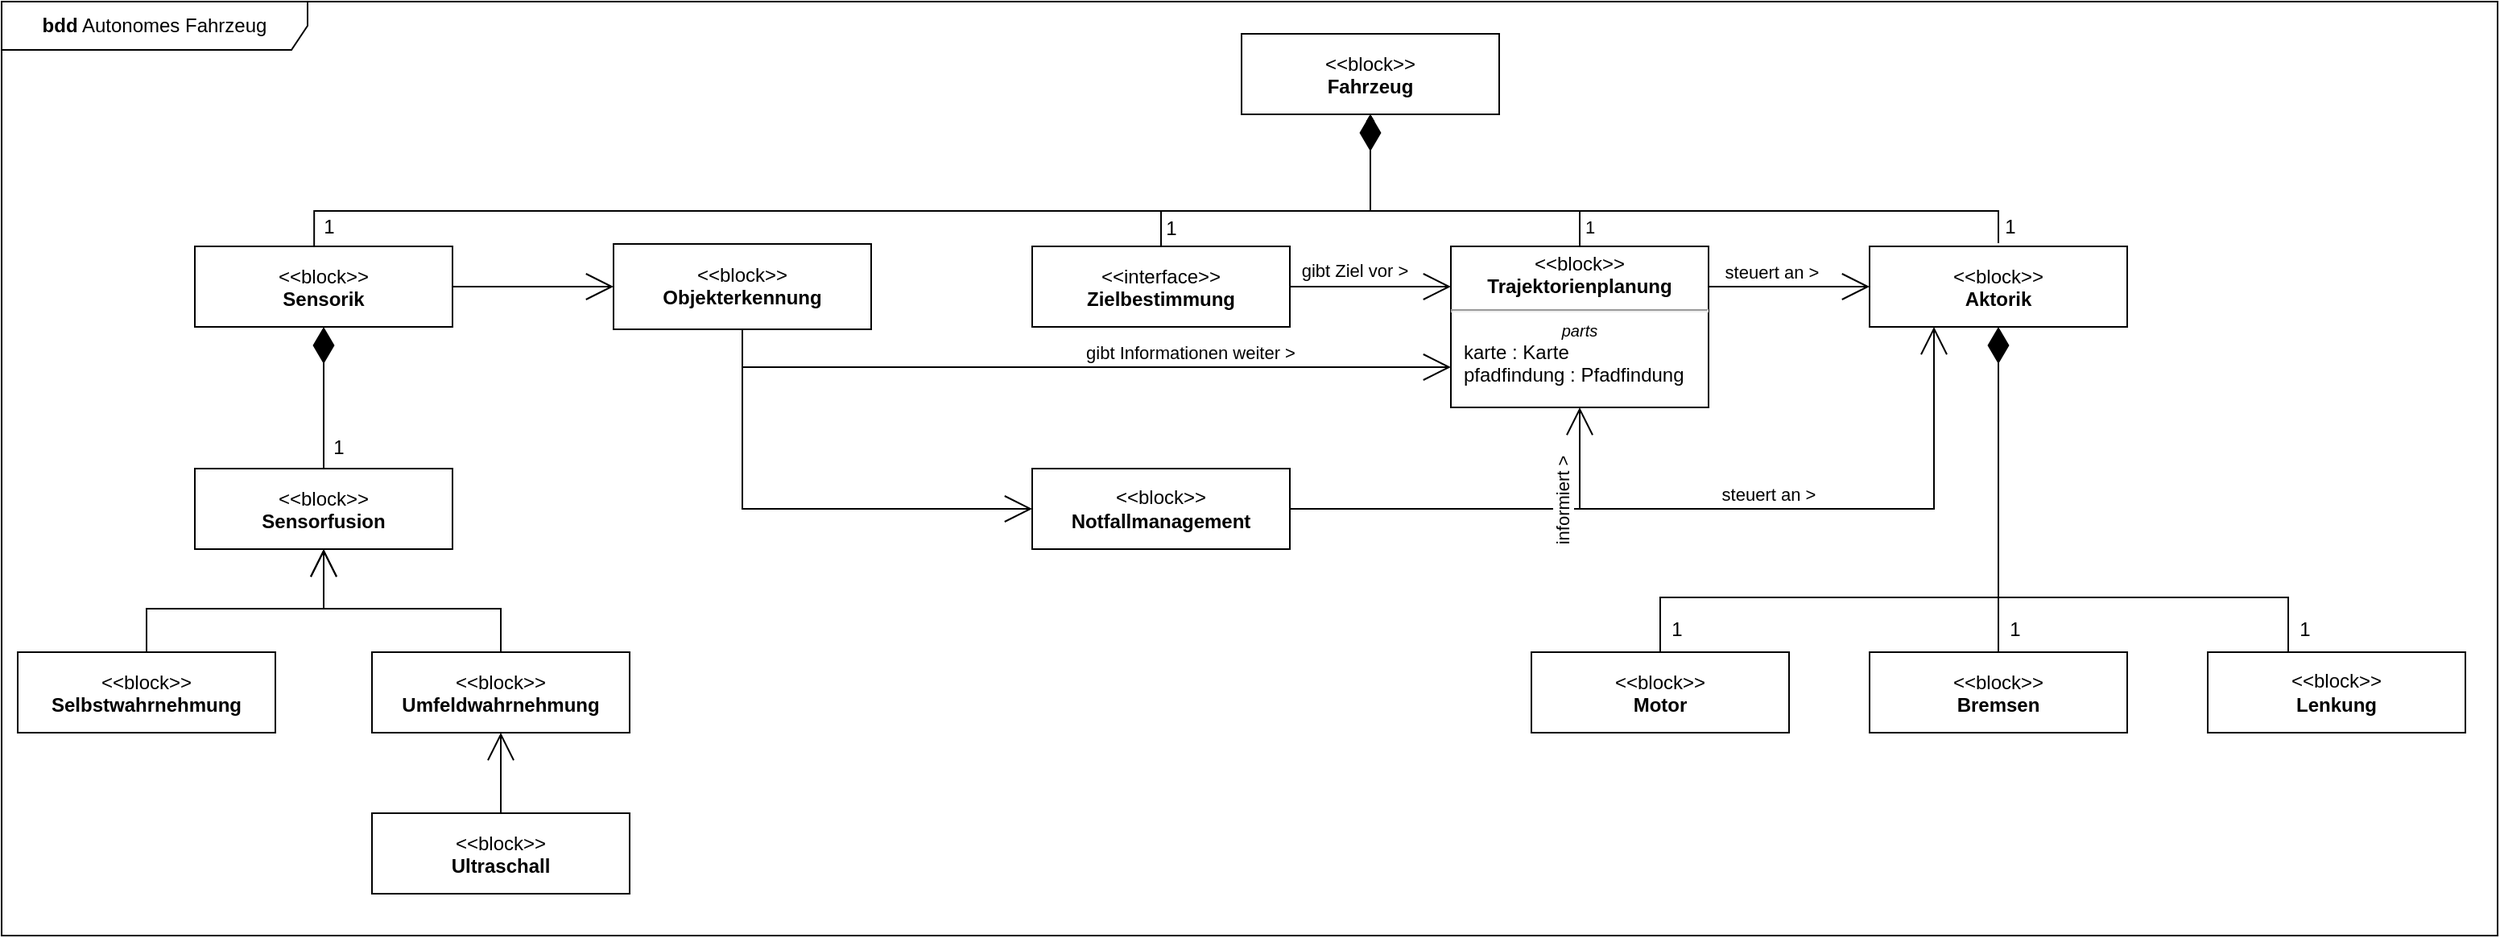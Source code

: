 <mxfile version="22.1.7" type="device">
  <diagram id="bMepcJKHhawCyAvMjVsu" name="v2">
    <mxGraphModel dx="2893" dy="1344" grid="1" gridSize="10" guides="1" tooltips="1" connect="1" arrows="1" fold="1" page="1" pageScale="1" pageWidth="850" pageHeight="1100" math="0" shadow="0">
      <root>
        <mxCell id="0" />
        <mxCell id="1" parent="0" />
        <mxCell id="LFQn_cGnjPwSd7bNtoK0-9" value="&lt;b&gt;bdd&lt;/b&gt; Autonomes Fahrzeug" style="shape=umlFrame;whiteSpace=wrap;html=1;width=190;height=30;" parent="1" vertex="1">
          <mxGeometry x="-370" y="110" width="1550" height="580" as="geometry" />
        </mxCell>
        <mxCell id="Zm8qPzBAqCsk-dZl7Xj3-1" value="&lt;p&gt;&amp;lt;&amp;lt;block&amp;gt;&amp;gt;&lt;br&gt;&lt;b&gt;Fahrzeug&lt;/b&gt;&lt;/p&gt;" style="shape=rect;html=1;overflow=fill;whiteSpace=wrap;align=center;" parent="1" vertex="1">
          <mxGeometry x="400" y="130" width="160" height="50" as="geometry" />
        </mxCell>
        <mxCell id="Zm8qPzBAqCsk-dZl7Xj3-3" style="rounded=0;orthogonalLoop=1;jettySize=auto;html=1;endArrow=diamondThin;endFill=1;edgeStyle=orthogonalEdgeStyle;" parent="1" source="Zm8qPzBAqCsk-dZl7Xj3-2" target="Zm8qPzBAqCsk-dZl7Xj3-1" edge="1">
          <mxGeometry relative="1" as="geometry">
            <Array as="points">
              <mxPoint x="350" y="240" />
              <mxPoint x="480" y="240" />
            </Array>
          </mxGeometry>
        </mxCell>
        <mxCell id="1GTojQmOkBtytQThQQ6F-6" value="1" style="edgeLabel;html=1;align=center;verticalAlign=middle;resizable=0;points=[];fontSize=12;" parent="Zm8qPzBAqCsk-dZl7Xj3-3" vertex="1" connectable="0">
          <mxGeometry x="-0.728" y="-2" relative="1" as="geometry">
            <mxPoint x="-1" y="9" as="offset" />
          </mxGeometry>
        </mxCell>
        <mxCell id="NjyWNN6ia4bI6-iRChKF-2" style="edgeStyle=none;rounded=0;orthogonalLoop=1;jettySize=auto;html=1;fontSize=12;endArrow=open;endFill=0;endSize=15;entryX=0;entryY=0.25;entryDx=0;entryDy=0;" parent="1" source="Zm8qPzBAqCsk-dZl7Xj3-2" target="UTLYcuNYVbVXNQSuwztS-1" edge="1">
          <mxGeometry relative="1" as="geometry">
            <mxPoint x="530" y="297.385" as="targetPoint" />
          </mxGeometry>
        </mxCell>
        <mxCell id="LFQn_cGnjPwSd7bNtoK0-6" value="gibt Ziel vor &amp;gt;" style="edgeLabel;html=1;align=center;verticalAlign=middle;resizable=0;points=[];" parent="NjyWNN6ia4bI6-iRChKF-2" vertex="1" connectable="0">
          <mxGeometry x="-0.372" y="1" relative="1" as="geometry">
            <mxPoint x="8" y="-9" as="offset" />
          </mxGeometry>
        </mxCell>
        <mxCell id="Zm8qPzBAqCsk-dZl7Xj3-2" value="&lt;p&gt;&amp;lt;&amp;lt;interface&amp;gt;&amp;gt;&lt;br&gt;&lt;b&gt;Zielbestimmung&lt;/b&gt;&lt;/p&gt;" style="shape=rect;html=1;overflow=fill;whiteSpace=wrap;align=center;" parent="1" vertex="1">
          <mxGeometry x="270" y="262" width="160" height="50" as="geometry" />
        </mxCell>
        <mxCell id="Zm8qPzBAqCsk-dZl7Xj3-9" style="rounded=0;orthogonalLoop=1;jettySize=auto;html=1;endArrow=diamondThin;endFill=1;edgeStyle=orthogonalEdgeStyle;" parent="1" edge="1">
          <mxGeometry relative="1" as="geometry">
            <mxPoint x="480" y="180" as="targetPoint" />
            <Array as="points">
              <mxPoint x="870" y="240" />
              <mxPoint x="480" y="240" />
              <mxPoint x="480" y="180" />
            </Array>
            <mxPoint x="870" y="260" as="sourcePoint" />
          </mxGeometry>
        </mxCell>
        <mxCell id="1GTojQmOkBtytQThQQ6F-21" value="1" style="edgeLabel;html=1;align=center;verticalAlign=middle;resizable=0;points=[];fontSize=12;" parent="Zm8qPzBAqCsk-dZl7Xj3-9" vertex="1" connectable="0">
          <mxGeometry x="-0.592" y="-2" relative="1" as="geometry">
            <mxPoint x="83" y="12" as="offset" />
          </mxGeometry>
        </mxCell>
        <mxCell id="Zm8qPzBAqCsk-dZl7Xj3-8" value="&lt;p&gt;&amp;lt;&amp;lt;block&amp;gt;&amp;gt;&lt;br&gt;&lt;b&gt;Aktorik&lt;/b&gt;&lt;/p&gt;" style="shape=rect;html=1;overflow=fill;whiteSpace=wrap;align=center;" parent="1" vertex="1">
          <mxGeometry x="790" y="262" width="160" height="50" as="geometry" />
        </mxCell>
        <mxCell id="08M3wbv0rIumxlSWQaVI-6" style="edgeStyle=orthogonalEdgeStyle;rounded=0;orthogonalLoop=1;jettySize=auto;html=1;fontSize=12;endArrow=diamondThin;endFill=1;endSize=20;exitX=0.5;exitY=0;exitDx=0;exitDy=0;entryX=0.5;entryY=1;entryDx=0;entryDy=0;" parent="1" source="knIbzx99Wc7WDSpbyYq4-28" target="Zm8qPzBAqCsk-dZl7Xj3-8" edge="1">
          <mxGeometry relative="1" as="geometry">
            <mxPoint x="920" y="340" as="targetPoint" />
            <Array as="points">
              <mxPoint x="1050" y="514" />
              <mxPoint x="1050" y="480" />
              <mxPoint x="870" y="480" />
            </Array>
            <mxPoint x="1050" y="510" as="sourcePoint" />
          </mxGeometry>
        </mxCell>
        <mxCell id="1GTojQmOkBtytQThQQ6F-19" value="1" style="edgeLabel;html=1;align=center;verticalAlign=middle;resizable=0;points=[];fontSize=12;" parent="08M3wbv0rIumxlSWQaVI-6" vertex="1" connectable="0">
          <mxGeometry x="-0.687" y="-2" relative="1" as="geometry">
            <mxPoint x="10" y="22" as="offset" />
          </mxGeometry>
        </mxCell>
        <mxCell id="knIbzx99Wc7WDSpbyYq4-42" value="1" style="edgeLabel;html=1;align=center;verticalAlign=middle;resizable=0;points=[];fontSize=12;" vertex="1" connectable="0" parent="08M3wbv0rIumxlSWQaVI-6">
          <mxGeometry x="-0.687" y="-2" relative="1" as="geometry">
            <mxPoint x="-170" y="22" as="offset" />
          </mxGeometry>
        </mxCell>
        <mxCell id="knIbzx99Wc7WDSpbyYq4-43" value="1" style="edgeLabel;html=1;align=center;verticalAlign=middle;resizable=0;points=[];fontSize=12;" vertex="1" connectable="0" parent="08M3wbv0rIumxlSWQaVI-6">
          <mxGeometry x="-0.687" y="-2" relative="1" as="geometry">
            <mxPoint x="-380" y="22" as="offset" />
          </mxGeometry>
        </mxCell>
        <mxCell id="08M3wbv0rIumxlSWQaVI-8" style="edgeStyle=orthogonalEdgeStyle;rounded=0;orthogonalLoop=1;jettySize=auto;html=1;fontSize=12;endArrow=diamondThin;endFill=1;exitX=0.463;exitY=0.02;exitDx=0;exitDy=0;exitPerimeter=0;" parent="1" source="08M3wbv0rIumxlSWQaVI-7" target="Zm8qPzBAqCsk-dZl7Xj3-1" edge="1">
          <mxGeometry relative="1" as="geometry">
            <Array as="points">
              <mxPoint x="-176" y="240" />
              <mxPoint x="480" y="240" />
            </Array>
          </mxGeometry>
        </mxCell>
        <mxCell id="1GTojQmOkBtytQThQQ6F-9" value="1" style="edgeLabel;html=1;align=center;verticalAlign=middle;resizable=0;points=[];fontSize=12;" parent="08M3wbv0rIumxlSWQaVI-8" vertex="1" connectable="0">
          <mxGeometry x="-0.852" y="2" relative="1" as="geometry">
            <mxPoint x="-23" y="12" as="offset" />
          </mxGeometry>
        </mxCell>
        <mxCell id="knIbzx99Wc7WDSpbyYq4-35" value="1" style="edgeLabel;html=1;align=center;verticalAlign=middle;resizable=0;points=[];fontSize=12;" vertex="1" connectable="0" parent="08M3wbv0rIumxlSWQaVI-8">
          <mxGeometry x="-0.852" y="2" relative="1" as="geometry">
            <mxPoint x="-17" y="149" as="offset" />
          </mxGeometry>
        </mxCell>
        <mxCell id="NjyWNN6ia4bI6-iRChKF-1" style="edgeStyle=orthogonalEdgeStyle;rounded=0;orthogonalLoop=1;jettySize=auto;html=1;fontSize=12;endArrow=open;endFill=0;endSize=15;exitX=0.5;exitY=1;exitDx=0;exitDy=0;entryX=0;entryY=0.75;entryDx=0;entryDy=0;" parent="1" source="knIbzx99Wc7WDSpbyYq4-1" target="UTLYcuNYVbVXNQSuwztS-1" edge="1">
          <mxGeometry relative="1" as="geometry">
            <Array as="points">
              <mxPoint x="90" y="337" />
            </Array>
            <mxPoint x="360" y="400" as="targetPoint" />
          </mxGeometry>
        </mxCell>
        <mxCell id="LFQn_cGnjPwSd7bNtoK0-5" value="gibt Informationen weiter &amp;gt;" style="edgeLabel;html=1;align=center;verticalAlign=middle;resizable=0;points=[];" parent="NjyWNN6ia4bI6-iRChKF-1" vertex="1" connectable="0">
          <mxGeometry x="-0.103" y="1" relative="1" as="geometry">
            <mxPoint x="93" y="-8" as="offset" />
          </mxGeometry>
        </mxCell>
        <mxCell id="knIbzx99Wc7WDSpbyYq4-31" style="edgeStyle=none;curved=1;rounded=0;orthogonalLoop=1;jettySize=auto;html=1;exitX=1;exitY=0.5;exitDx=0;exitDy=0;entryX=0;entryY=0.5;entryDx=0;entryDy=0;fontSize=12;startSize=8;endSize=15;endArrow=open;endFill=0;" edge="1" parent="1" source="08M3wbv0rIumxlSWQaVI-7" target="knIbzx99Wc7WDSpbyYq4-1">
          <mxGeometry relative="1" as="geometry" />
        </mxCell>
        <mxCell id="08M3wbv0rIumxlSWQaVI-7" value="&lt;p&gt;&amp;lt;&amp;lt;block&amp;gt;&amp;gt;&lt;br&gt;&lt;b&gt;Sensorik&lt;/b&gt;&lt;/p&gt;" style="shape=rect;html=1;overflow=fill;whiteSpace=wrap;align=center;" parent="1" vertex="1">
          <mxGeometry x="-250" y="262" width="160" height="50" as="geometry" />
        </mxCell>
        <mxCell id="knIbzx99Wc7WDSpbyYq4-37" style="edgeStyle=orthogonalEdgeStyle;rounded=0;orthogonalLoop=1;jettySize=auto;html=1;exitX=0.5;exitY=0;exitDx=0;exitDy=0;entryX=0.5;entryY=1;entryDx=0;entryDy=0;fontSize=12;startSize=8;endSize=15;endArrow=open;endFill=0;" edge="1" parent="1" source="wdIta4NnHqfIIrwVRnbo-1" target="knIbzx99Wc7WDSpbyYq4-7">
          <mxGeometry relative="1" as="geometry" />
        </mxCell>
        <mxCell id="wdIta4NnHqfIIrwVRnbo-1" value="&lt;p&gt;&amp;lt;&amp;lt;block&amp;gt;&amp;gt;&lt;br&gt;&lt;b&gt;Selbstwahrnehmung&lt;/b&gt;&lt;/p&gt;&lt;p&gt;&lt;b&gt;{abstract}&lt;/b&gt;&lt;/p&gt;" style="shape=rect;html=1;overflow=fill;whiteSpace=wrap;align=center;" parent="1" vertex="1">
          <mxGeometry x="-360" y="514" width="160" height="50" as="geometry" />
        </mxCell>
        <mxCell id="knIbzx99Wc7WDSpbyYq4-38" style="edgeStyle=orthogonalEdgeStyle;rounded=0;orthogonalLoop=1;jettySize=auto;html=1;exitX=0.5;exitY=0;exitDx=0;exitDy=0;entryX=0.5;entryY=1;entryDx=0;entryDy=0;fontSize=12;startSize=8;endSize=15;endArrow=open;endFill=0;" edge="1" parent="1" source="wdIta4NnHqfIIrwVRnbo-3" target="knIbzx99Wc7WDSpbyYq4-7">
          <mxGeometry relative="1" as="geometry" />
        </mxCell>
        <mxCell id="wdIta4NnHqfIIrwVRnbo-3" value="&lt;p&gt;&amp;lt;&amp;lt;block&amp;gt;&amp;gt;&lt;br&gt;&lt;b&gt;Umfeldwahrnehmung&lt;/b&gt;&lt;/p&gt;" style="shape=rect;html=1;overflow=fill;whiteSpace=wrap;align=center;" parent="1" vertex="1">
          <mxGeometry x="-140" y="514" width="160" height="50" as="geometry" />
        </mxCell>
        <mxCell id="wdIta4NnHqfIIrwVRnbo-7" style="edgeStyle=orthogonalEdgeStyle;rounded=0;orthogonalLoop=1;jettySize=auto;html=1;fontSize=12;endArrow=diamondThin;endFill=1;strokeWidth=1;endSize=20;" parent="1" target="Zm8qPzBAqCsk-dZl7Xj3-1" edge="1">
          <mxGeometry relative="1" as="geometry">
            <Array as="points">
              <mxPoint x="610" y="240" />
              <mxPoint x="480" y="240" />
            </Array>
            <mxPoint x="610" y="290" as="sourcePoint" />
          </mxGeometry>
        </mxCell>
        <mxCell id="LFQn_cGnjPwSd7bNtoK0-4" value="1" style="edgeLabel;html=1;align=center;verticalAlign=middle;resizable=0;points=[];" parent="wdIta4NnHqfIIrwVRnbo-7" vertex="1" connectable="0">
          <mxGeometry x="-0.907" y="-1" relative="1" as="geometry">
            <mxPoint x="5" y="-29" as="offset" />
          </mxGeometry>
        </mxCell>
        <mxCell id="NjyWNN6ia4bI6-iRChKF-3" style="edgeStyle=none;rounded=0;orthogonalLoop=1;jettySize=auto;html=1;fontSize=12;endArrow=open;endFill=0;endSize=15;exitX=1;exitY=0.25;exitDx=0;exitDy=0;" parent="1" source="UTLYcuNYVbVXNQSuwztS-1" target="Zm8qPzBAqCsk-dZl7Xj3-8" edge="1">
          <mxGeometry relative="1" as="geometry">
            <mxPoint x="690" y="297.385" as="sourcePoint" />
          </mxGeometry>
        </mxCell>
        <mxCell id="LFQn_cGnjPwSd7bNtoK0-7" value="&lt;div&gt;steuert an &amp;gt;&lt;/div&gt;" style="edgeLabel;html=1;align=center;verticalAlign=middle;resizable=0;points=[];" parent="NjyWNN6ia4bI6-iRChKF-3" vertex="1" connectable="0">
          <mxGeometry x="-0.22" y="3" relative="1" as="geometry">
            <mxPoint y="-6" as="offset" />
          </mxGeometry>
        </mxCell>
        <mxCell id="knIbzx99Wc7WDSpbyYq4-36" style="edgeStyle=none;curved=1;rounded=0;orthogonalLoop=1;jettySize=auto;html=1;exitX=0.5;exitY=0;exitDx=0;exitDy=0;entryX=0.5;entryY=1;entryDx=0;entryDy=0;fontSize=12;startSize=8;endSize=15;endArrow=open;endFill=0;" edge="1" parent="1" source="9sRraDoRZEGnV6zQzjau-1" target="wdIta4NnHqfIIrwVRnbo-3">
          <mxGeometry relative="1" as="geometry" />
        </mxCell>
        <mxCell id="9sRraDoRZEGnV6zQzjau-1" value="&lt;p&gt;&amp;lt;&amp;lt;block&amp;gt;&amp;gt;&lt;br&gt;&lt;b&gt;Ultraschall&lt;/b&gt;&lt;/p&gt;" style="shape=rect;html=1;overflow=fill;whiteSpace=wrap;align=center;" parent="1" vertex="1">
          <mxGeometry x="-140" y="614" width="160" height="50" as="geometry" />
        </mxCell>
        <mxCell id="9sRraDoRZEGnV6zQzjau-6" style="edgeStyle=orthogonalEdgeStyle;rounded=0;orthogonalLoop=1;jettySize=auto;html=1;endArrow=open;endFill=0;endSize=15;strokeWidth=1;exitX=1;exitY=0.5;exitDx=0;exitDy=0;" parent="1" source="9sRraDoRZEGnV6zQzjau-3" edge="1">
          <mxGeometry relative="1" as="geometry">
            <Array as="points">
              <mxPoint x="830" y="425" />
            </Array>
            <mxPoint x="830" y="312" as="targetPoint" />
          </mxGeometry>
        </mxCell>
        <mxCell id="9sRraDoRZEGnV6zQzjau-11" value="steuert an &amp;gt;" style="edgeLabel;html=1;align=center;verticalAlign=middle;resizable=0;points=[];" parent="9sRraDoRZEGnV6zQzjau-6" vertex="1" connectable="0">
          <mxGeometry x="0.156" y="4" relative="1" as="geometry">
            <mxPoint y="-5" as="offset" />
          </mxGeometry>
        </mxCell>
        <mxCell id="9sRraDoRZEGnV6zQzjau-7" style="edgeStyle=orthogonalEdgeStyle;rounded=0;orthogonalLoop=1;jettySize=auto;html=1;endArrow=open;endFill=0;endSize=15;strokeWidth=1;entryX=0.5;entryY=1;entryDx=0;entryDy=0;exitX=1;exitY=0.5;exitDx=0;exitDy=0;" parent="1" source="9sRraDoRZEGnV6zQzjau-3" target="UTLYcuNYVbVXNQSuwztS-1" edge="1">
          <mxGeometry relative="1" as="geometry">
            <Array as="points">
              <mxPoint x="610" y="425" />
            </Array>
            <mxPoint x="610" y="370" as="targetPoint" />
            <mxPoint x="570" y="640" as="sourcePoint" />
          </mxGeometry>
        </mxCell>
        <mxCell id="9sRraDoRZEGnV6zQzjau-10" value="informiert &amp;gt;" style="edgeLabel;html=1;align=center;verticalAlign=middle;resizable=0;points=[];rotation=-90;" parent="9sRraDoRZEGnV6zQzjau-7" vertex="1" connectable="0">
          <mxGeometry x="0.522" y="-2" relative="1" as="geometry">
            <mxPoint x="-13" as="offset" />
          </mxGeometry>
        </mxCell>
        <mxCell id="9sRraDoRZEGnV6zQzjau-3" value="&amp;lt;&amp;lt;block&amp;gt;&amp;gt;&lt;br&gt;&lt;b&gt;Notfallmanagement&lt;/b&gt;" style="rounded=0;whiteSpace=wrap;html=1;" parent="1" vertex="1">
          <mxGeometry x="270" y="400" width="160" height="50" as="geometry" />
        </mxCell>
        <mxCell id="UTLYcuNYVbVXNQSuwztS-1" value="&lt;p style=&quot;margin:0px;margin-top:4px;text-align:center;&quot;&gt;&amp;lt;&amp;lt;block&amp;gt;&amp;gt;&lt;br&gt;&lt;b&gt;Trajektorienplanung&lt;/b&gt;&lt;br&gt;&lt;/p&gt;&lt;hr&gt;&lt;p style=&quot;font-size:10px;margin:0px;text-align:center;&quot;&gt;&lt;i&gt;parts&lt;/i&gt;&lt;/p&gt;&lt;p style=&quot;margin:0px;margin-left:8px;text-align:left;&quot;&gt;karte : Karte&lt;/p&gt;&lt;p style=&quot;margin:0px;margin-left:8px;text-align:left;&quot;&gt;pfadfindung : Pfadfindung&lt;/p&gt;" style="shape=rect;html=1;overflow=fill;verticalAlign=top;align=left;whiteSpace=wrap;" parent="1" vertex="1">
          <mxGeometry x="530" y="262" width="160" height="100" as="geometry" />
        </mxCell>
        <mxCell id="knIbzx99Wc7WDSpbyYq4-34" style="edgeStyle=orthogonalEdgeStyle;rounded=0;orthogonalLoop=1;jettySize=auto;html=1;exitX=0.5;exitY=1;exitDx=0;exitDy=0;entryX=0;entryY=0.5;entryDx=0;entryDy=0;fontSize=12;startSize=8;endSize=15;endArrow=open;endFill=0;" edge="1" parent="1" source="knIbzx99Wc7WDSpbyYq4-1" target="9sRraDoRZEGnV6zQzjau-3">
          <mxGeometry relative="1" as="geometry" />
        </mxCell>
        <mxCell id="knIbzx99Wc7WDSpbyYq4-1" value="&lt;p&gt;&amp;lt;&amp;lt;block&amp;gt;&amp;gt;&lt;br&gt;&lt;b&gt;Objekterkennung&lt;/b&gt;&lt;br&gt;&lt;/p&gt;" style="shape=rect;html=1;overflow=fill;whiteSpace=wrap;align=center;" vertex="1" parent="1">
          <mxGeometry x="10" y="260.5" width="160" height="53" as="geometry" />
        </mxCell>
        <mxCell id="knIbzx99Wc7WDSpbyYq4-7" value="&lt;p&gt;&amp;lt;&amp;lt;block&amp;gt;&amp;gt;&lt;br&gt;&lt;b&gt;Sensorfusion&lt;/b&gt;&lt;br&gt;&lt;/p&gt;" style="shape=rect;html=1;overflow=fill;whiteSpace=wrap;align=center;" vertex="1" parent="1">
          <mxGeometry x="-250" y="400" width="160" height="50" as="geometry" />
        </mxCell>
        <mxCell id="knIbzx99Wc7WDSpbyYq4-21" style="rounded=0;orthogonalLoop=1;jettySize=auto;html=1;fontSize=12;endArrow=diamondThin;endFill=1;endSize=20;exitX=0.5;exitY=0;exitDx=0;exitDy=0;entryX=0.5;entryY=1;entryDx=0;entryDy=0;" edge="1" parent="1" source="knIbzx99Wc7WDSpbyYq4-7" target="08M3wbv0rIumxlSWQaVI-7">
          <mxGeometry relative="1" as="geometry">
            <mxPoint x="-270" y="238.5" as="targetPoint" />
            <mxPoint x="65" y="210.5" as="sourcePoint" />
          </mxGeometry>
        </mxCell>
        <mxCell id="knIbzx99Wc7WDSpbyYq4-40" style="edgeStyle=orthogonalEdgeStyle;rounded=0;orthogonalLoop=1;jettySize=auto;html=1;exitX=0.5;exitY=0;exitDx=0;exitDy=0;entryX=0.5;entryY=1;entryDx=0;entryDy=0;fontSize=12;startSize=8;endSize=8;endArrow=none;endFill=0;" edge="1" parent="1" source="knIbzx99Wc7WDSpbyYq4-26" target="Zm8qPzBAqCsk-dZl7Xj3-8">
          <mxGeometry relative="1" as="geometry">
            <Array as="points">
              <mxPoint x="660" y="480" />
              <mxPoint x="870" y="480" />
            </Array>
          </mxGeometry>
        </mxCell>
        <mxCell id="knIbzx99Wc7WDSpbyYq4-26" value="&lt;p&gt;&amp;lt;&amp;lt;block&amp;gt;&amp;gt;&lt;br&gt;&lt;b&gt;Motor&lt;/b&gt;&lt;br&gt;&lt;/p&gt;" style="shape=rect;html=1;overflow=fill;whiteSpace=wrap;align=center;" vertex="1" parent="1">
          <mxGeometry x="580" y="514" width="160" height="50" as="geometry" />
        </mxCell>
        <mxCell id="knIbzx99Wc7WDSpbyYq4-41" style="edgeStyle=none;curved=1;rounded=0;orthogonalLoop=1;jettySize=auto;html=1;exitX=0.5;exitY=0;exitDx=0;exitDy=0;entryX=0.5;entryY=1;entryDx=0;entryDy=0;fontSize=12;startSize=8;endSize=8;endArrow=none;endFill=0;" edge="1" parent="1" source="knIbzx99Wc7WDSpbyYq4-27" target="Zm8qPzBAqCsk-dZl7Xj3-8">
          <mxGeometry relative="1" as="geometry" />
        </mxCell>
        <mxCell id="knIbzx99Wc7WDSpbyYq4-27" value="&lt;p&gt;&amp;lt;&amp;lt;block&amp;gt;&amp;gt;&lt;br&gt;&lt;b&gt;Bremsen&lt;/b&gt;&lt;br&gt;&lt;/p&gt;" style="shape=rect;html=1;overflow=fill;whiteSpace=wrap;align=center;" vertex="1" parent="1">
          <mxGeometry x="790" y="514" width="160" height="50" as="geometry" />
        </mxCell>
        <mxCell id="knIbzx99Wc7WDSpbyYq4-28" value="&amp;lt;&amp;lt;block&amp;gt;&amp;gt;&lt;br&gt;&lt;b&gt;Lenkung&lt;/b&gt;" style="rounded=0;whiteSpace=wrap;html=1;" vertex="1" parent="1">
          <mxGeometry x="1000" y="514" width="160" height="50" as="geometry" />
        </mxCell>
      </root>
    </mxGraphModel>
  </diagram>
</mxfile>
